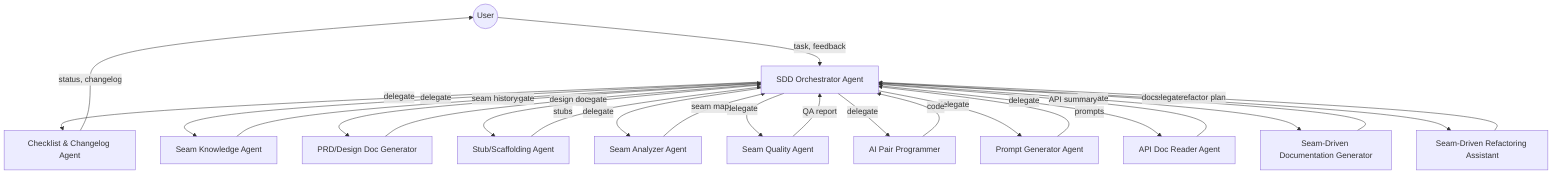 %% Mermaid diagram for SeemsToMe agent/seam architecture
flowchart TD
  User((User))
  Checklist[Checklist & Changelog Agent]
  Knowledge[Seam Knowledge Agent]
  PRD[PRD/Design Doc Generator]
  Orchestrator[SDD Orchestrator Agent]
  Stub[Stub/Scaffolding Agent]
  Analyzer[Seam Analyzer Agent]
  Quality[Seam Quality Agent]
  Pair[AI Pair Programmer]
  Prompt[Prompt Generator Agent]
  API[API Doc Reader Agent]
  DocGen[Seam-Driven Documentation Generator]
  Refactor[Seam-Driven Refactoring Assistant]

  User-->|"task, feedback"|Orchestrator
  Orchestrator-->|"delegate"|Checklist
  Orchestrator-->|"delegate"|Knowledge
  Orchestrator-->|"delegate"|PRD
  Orchestrator-->|"delegate"|Stub
  Orchestrator-->|"delegate"|Analyzer
  Orchestrator-->|"delegate"|Quality
  Orchestrator-->|"delegate"|Pair
  Orchestrator-->|"delegate"|Prompt
  Orchestrator-->|"delegate"|API
  Orchestrator-->|"delegate"|DocGen
  Orchestrator-->|"delegate"|Refactor
  Checklist-->|"status, changelog"|User
  Knowledge-->|"seam history"|Orchestrator
  PRD-->|"design doc"|Orchestrator
  Stub-->|"stubs"|Orchestrator
  Analyzer-->|"seam map"|Orchestrator
  Quality-->|"QA report"|Orchestrator
  Pair-->|"code"|Orchestrator
  Prompt-->|"prompts"|Orchestrator
  API-->|"API summary"|Orchestrator
  DocGen-->|"docs"|Orchestrator
  Refactor-->|"refactor plan"|Orchestrator